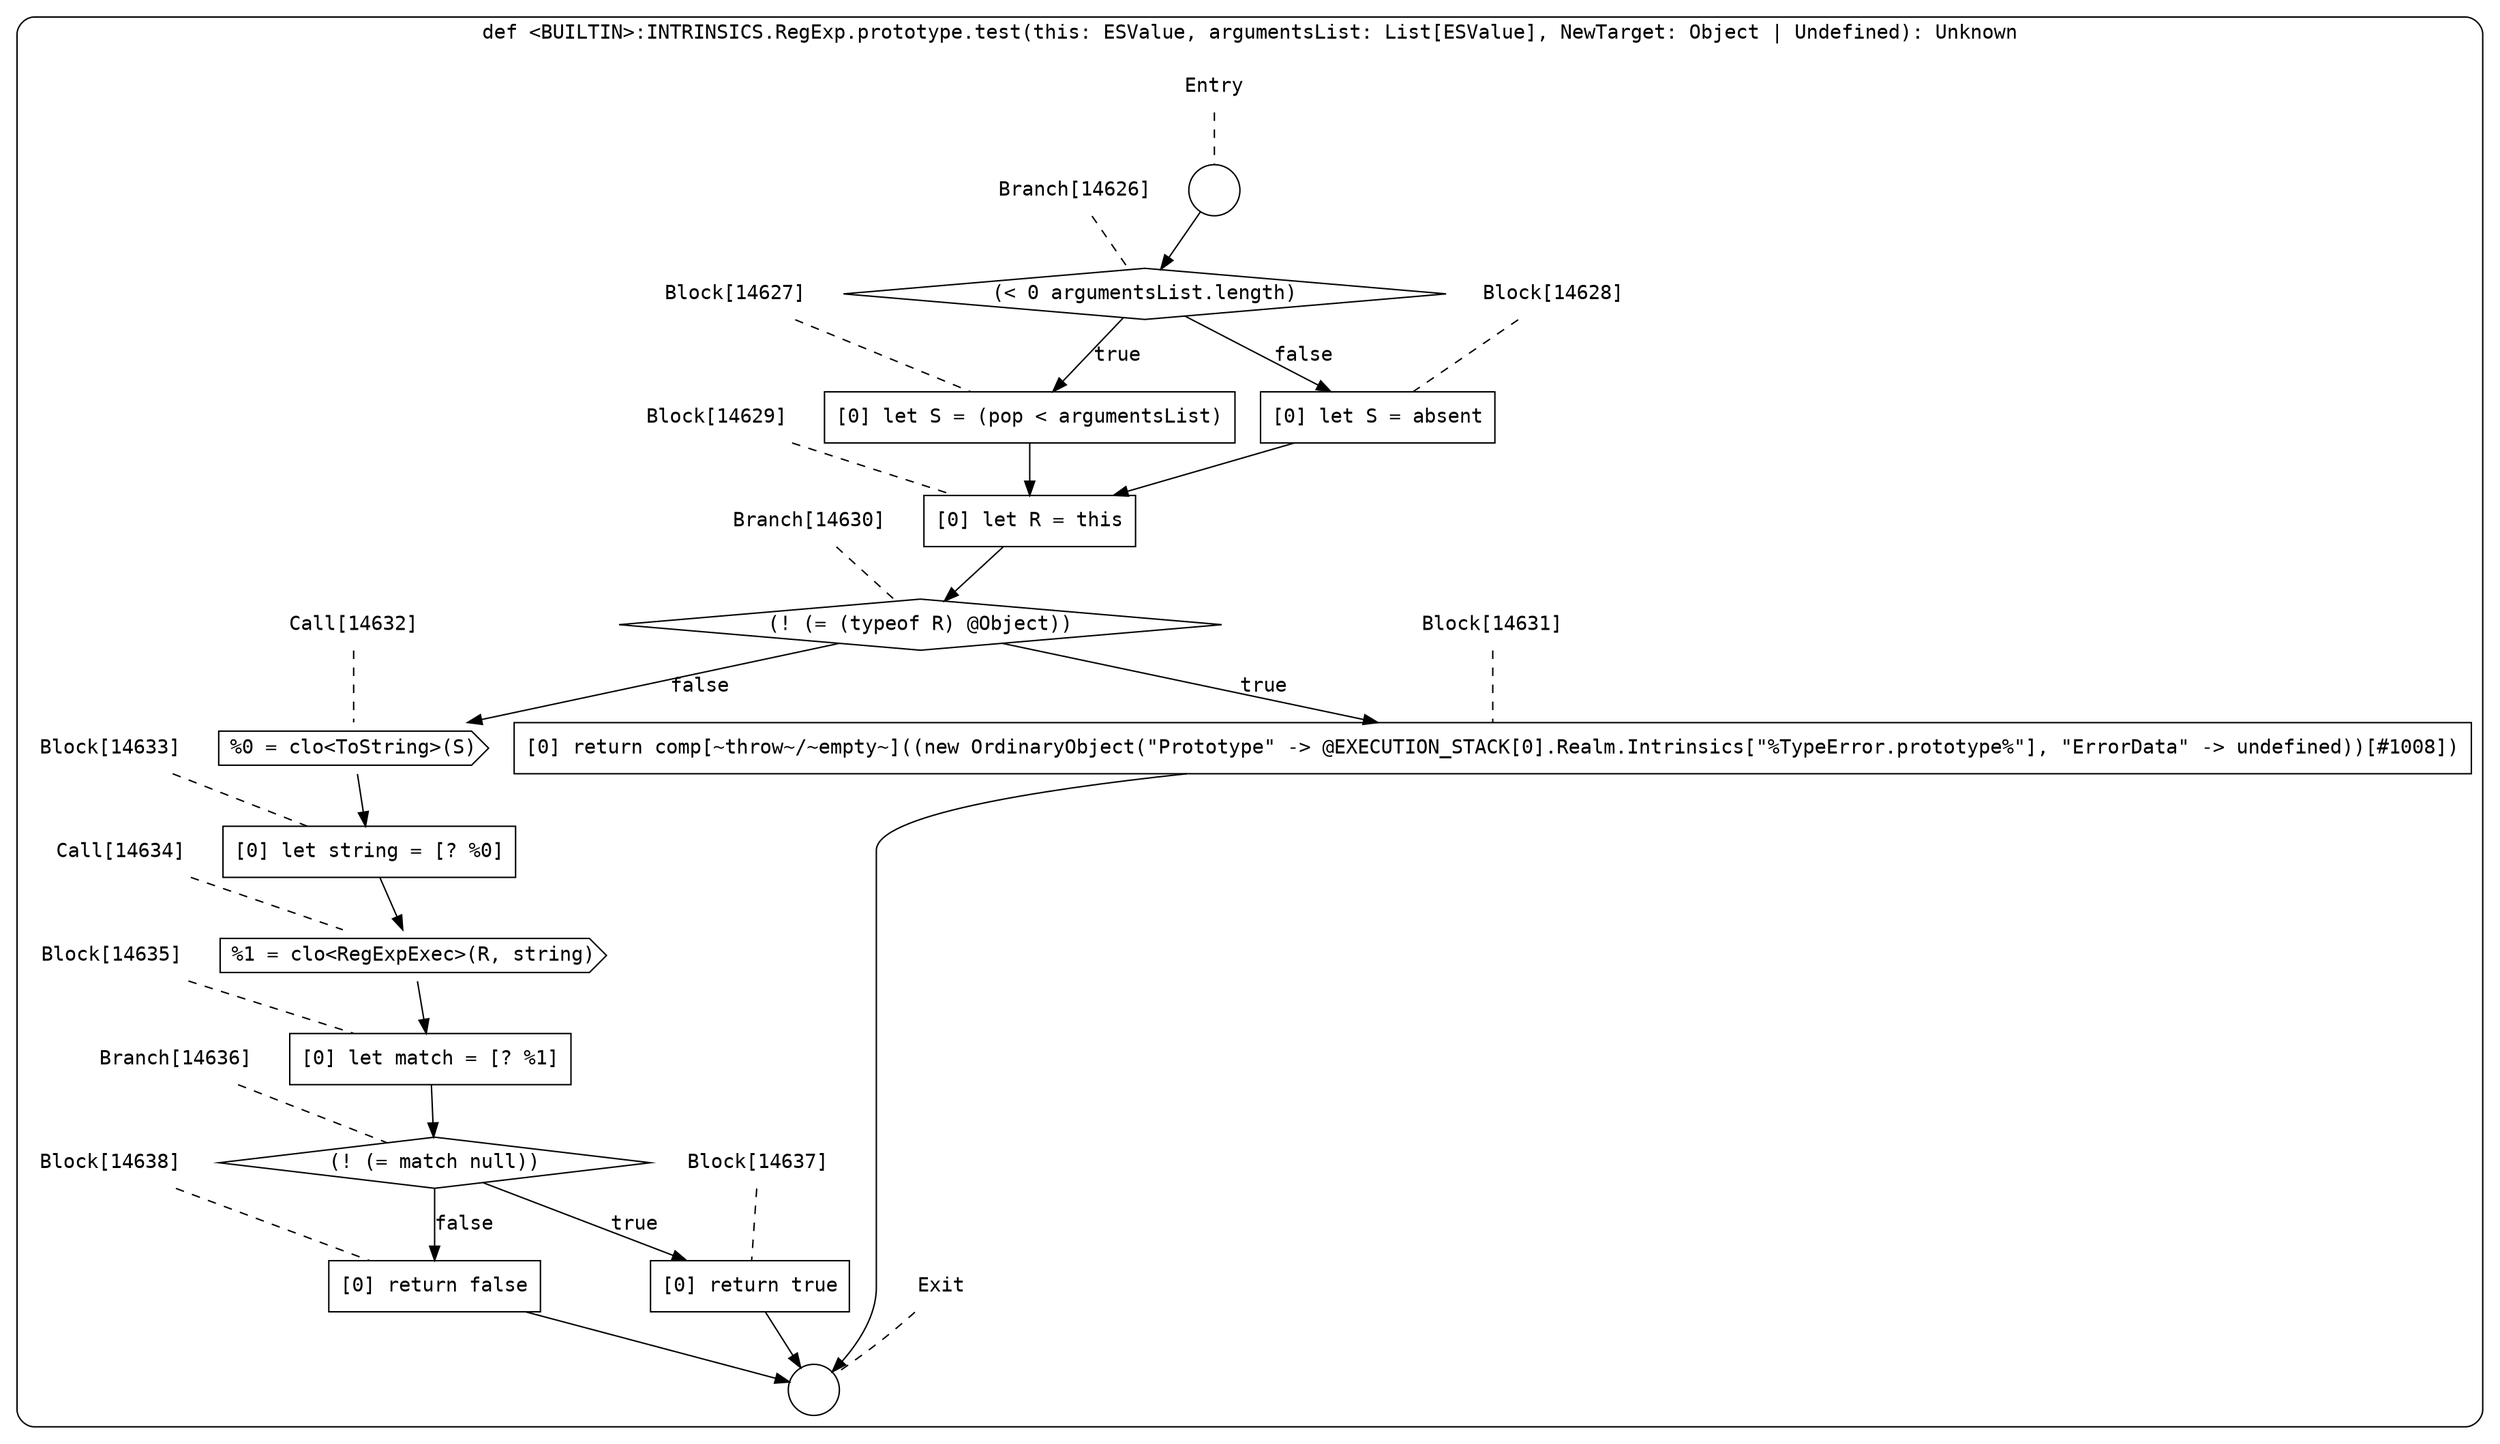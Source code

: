 digraph {
  graph [fontname = "Consolas"]
  node [fontname = "Consolas"]
  edge [fontname = "Consolas"]
  subgraph cluster2333 {
    label = "def <BUILTIN>:INTRINSICS.RegExp.prototype.test(this: ESValue, argumentsList: List[ESValue], NewTarget: Object | Undefined): Unknown"
    style = rounded
    cluster2333_entry_name [shape=none, label=<<font color="black">Entry</font>>]
    cluster2333_entry_name -> cluster2333_entry [arrowhead=none, color="black", style=dashed]
    cluster2333_entry [shape=circle label=" " color="black" fillcolor="white" style=filled]
    cluster2333_entry -> node14626 [color="black"]
    cluster2333_exit_name [shape=none, label=<<font color="black">Exit</font>>]
    cluster2333_exit_name -> cluster2333_exit [arrowhead=none, color="black", style=dashed]
    cluster2333_exit [shape=circle label=" " color="black" fillcolor="white" style=filled]
    node14626_name [shape=none, label=<<font color="black">Branch[14626]</font>>]
    node14626_name -> node14626 [arrowhead=none, color="black", style=dashed]
    node14626 [shape=diamond, label=<<font color="black">(&lt; 0 argumentsList.length)</font>> color="black" fillcolor="white", style=filled]
    node14626 -> node14627 [label=<<font color="black">true</font>> color="black"]
    node14626 -> node14628 [label=<<font color="black">false</font>> color="black"]
    node14627_name [shape=none, label=<<font color="black">Block[14627]</font>>]
    node14627_name -> node14627 [arrowhead=none, color="black", style=dashed]
    node14627 [shape=box, label=<<font color="black">[0] let S = (pop &lt; argumentsList)<BR ALIGN="LEFT"/></font>> color="black" fillcolor="white", style=filled]
    node14627 -> node14629 [color="black"]
    node14628_name [shape=none, label=<<font color="black">Block[14628]</font>>]
    node14628_name -> node14628 [arrowhead=none, color="black", style=dashed]
    node14628 [shape=box, label=<<font color="black">[0] let S = absent<BR ALIGN="LEFT"/></font>> color="black" fillcolor="white", style=filled]
    node14628 -> node14629 [color="black"]
    node14629_name [shape=none, label=<<font color="black">Block[14629]</font>>]
    node14629_name -> node14629 [arrowhead=none, color="black", style=dashed]
    node14629 [shape=box, label=<<font color="black">[0] let R = this<BR ALIGN="LEFT"/></font>> color="black" fillcolor="white", style=filled]
    node14629 -> node14630 [color="black"]
    node14630_name [shape=none, label=<<font color="black">Branch[14630]</font>>]
    node14630_name -> node14630 [arrowhead=none, color="black", style=dashed]
    node14630 [shape=diamond, label=<<font color="black">(! (= (typeof R) @Object))</font>> color="black" fillcolor="white", style=filled]
    node14630 -> node14631 [label=<<font color="black">true</font>> color="black"]
    node14630 -> node14632 [label=<<font color="black">false</font>> color="black"]
    node14631_name [shape=none, label=<<font color="black">Block[14631]</font>>]
    node14631_name -> node14631 [arrowhead=none, color="black", style=dashed]
    node14631 [shape=box, label=<<font color="black">[0] return comp[~throw~/~empty~]((new OrdinaryObject(&quot;Prototype&quot; -&gt; @EXECUTION_STACK[0].Realm.Intrinsics[&quot;%TypeError.prototype%&quot;], &quot;ErrorData&quot; -&gt; undefined))[#1008])<BR ALIGN="LEFT"/></font>> color="black" fillcolor="white", style=filled]
    node14631 -> cluster2333_exit [color="black"]
    node14632_name [shape=none, label=<<font color="black">Call[14632]</font>>]
    node14632_name -> node14632 [arrowhead=none, color="black", style=dashed]
    node14632 [shape=cds, label=<<font color="black">%0 = clo&lt;ToString&gt;(S)</font>> color="black" fillcolor="white", style=filled]
    node14632 -> node14633 [color="black"]
    node14633_name [shape=none, label=<<font color="black">Block[14633]</font>>]
    node14633_name -> node14633 [arrowhead=none, color="black", style=dashed]
    node14633 [shape=box, label=<<font color="black">[0] let string = [? %0]<BR ALIGN="LEFT"/></font>> color="black" fillcolor="white", style=filled]
    node14633 -> node14634 [color="black"]
    node14634_name [shape=none, label=<<font color="black">Call[14634]</font>>]
    node14634_name -> node14634 [arrowhead=none, color="black", style=dashed]
    node14634 [shape=cds, label=<<font color="black">%1 = clo&lt;RegExpExec&gt;(R, string)</font>> color="black" fillcolor="white", style=filled]
    node14634 -> node14635 [color="black"]
    node14635_name [shape=none, label=<<font color="black">Block[14635]</font>>]
    node14635_name -> node14635 [arrowhead=none, color="black", style=dashed]
    node14635 [shape=box, label=<<font color="black">[0] let match = [? %1]<BR ALIGN="LEFT"/></font>> color="black" fillcolor="white", style=filled]
    node14635 -> node14636 [color="black"]
    node14636_name [shape=none, label=<<font color="black">Branch[14636]</font>>]
    node14636_name -> node14636 [arrowhead=none, color="black", style=dashed]
    node14636 [shape=diamond, label=<<font color="black">(! (= match null))</font>> color="black" fillcolor="white", style=filled]
    node14636 -> node14637 [label=<<font color="black">true</font>> color="black"]
    node14636 -> node14638 [label=<<font color="black">false</font>> color="black"]
    node14637_name [shape=none, label=<<font color="black">Block[14637]</font>>]
    node14637_name -> node14637 [arrowhead=none, color="black", style=dashed]
    node14637 [shape=box, label=<<font color="black">[0] return true<BR ALIGN="LEFT"/></font>> color="black" fillcolor="white", style=filled]
    node14637 -> cluster2333_exit [color="black"]
    node14638_name [shape=none, label=<<font color="black">Block[14638]</font>>]
    node14638_name -> node14638 [arrowhead=none, color="black", style=dashed]
    node14638 [shape=box, label=<<font color="black">[0] return false<BR ALIGN="LEFT"/></font>> color="black" fillcolor="white", style=filled]
    node14638 -> cluster2333_exit [color="black"]
  }
}